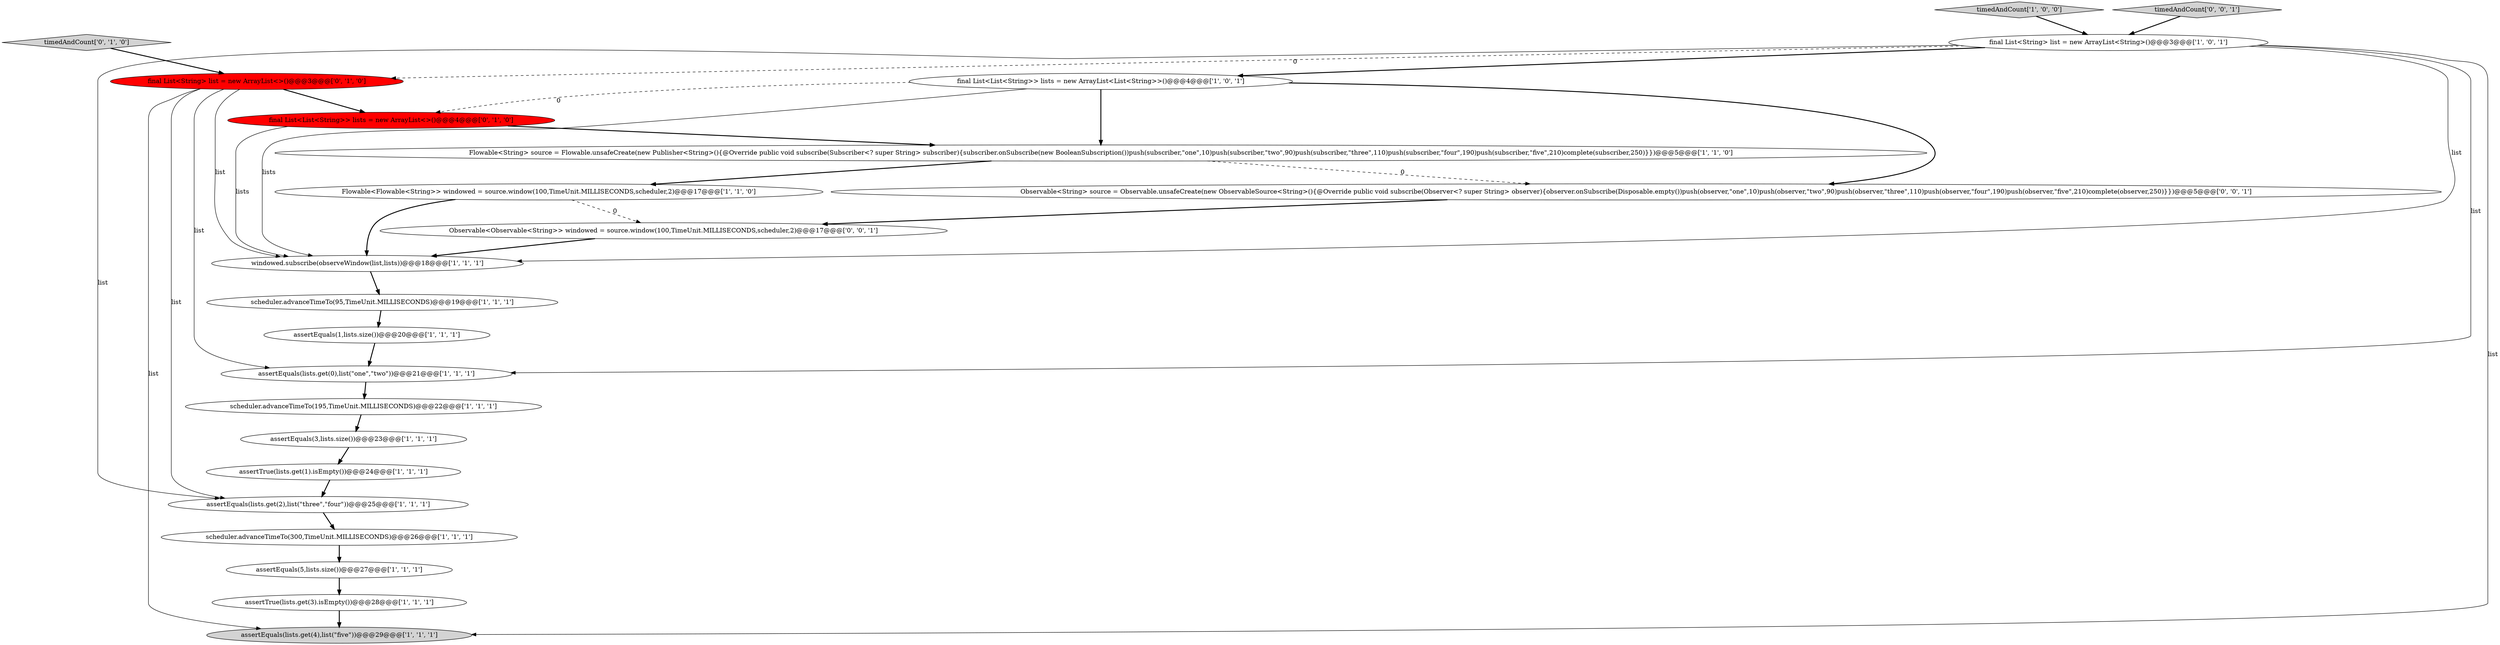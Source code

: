 digraph {
21 [style = filled, label = "Observable<Observable<String>> windowed = source.window(100,TimeUnit.MILLISECONDS,scheduler,2)@@@17@@@['0', '0', '1']", fillcolor = white, shape = ellipse image = "AAA0AAABBB3BBB"];
17 [style = filled, label = "final List<List<String>> lists = new ArrayList<>()@@@4@@@['0', '1', '0']", fillcolor = red, shape = ellipse image = "AAA1AAABBB2BBB"];
12 [style = filled, label = "timedAndCount['1', '0', '0']", fillcolor = lightgray, shape = diamond image = "AAA0AAABBB1BBB"];
9 [style = filled, label = "assertEquals(lists.get(2),list(\"three\",\"four\"))@@@25@@@['1', '1', '1']", fillcolor = white, shape = ellipse image = "AAA0AAABBB1BBB"];
8 [style = filled, label = "assertTrue(lists.get(1).isEmpty())@@@24@@@['1', '1', '1']", fillcolor = white, shape = ellipse image = "AAA0AAABBB1BBB"];
7 [style = filled, label = "assertEquals(lists.get(0),list(\"one\",\"two\"))@@@21@@@['1', '1', '1']", fillcolor = white, shape = ellipse image = "AAA0AAABBB1BBB"];
19 [style = filled, label = "final List<String> list = new ArrayList<>()@@@3@@@['0', '1', '0']", fillcolor = red, shape = ellipse image = "AAA1AAABBB2BBB"];
22 [style = filled, label = "Observable<String> source = Observable.unsafeCreate(new ObservableSource<String>(){@Override public void subscribe(Observer<? super String> observer){observer.onSubscribe(Disposable.empty())push(observer,\"one\",10)push(observer,\"two\",90)push(observer,\"three\",110)push(observer,\"four\",190)push(observer,\"five\",210)complete(observer,250)}})@@@5@@@['0', '0', '1']", fillcolor = white, shape = ellipse image = "AAA0AAABBB3BBB"];
20 [style = filled, label = "timedAndCount['0', '0', '1']", fillcolor = lightgray, shape = diamond image = "AAA0AAABBB3BBB"];
1 [style = filled, label = "assertEquals(1,lists.size())@@@20@@@['1', '1', '1']", fillcolor = white, shape = ellipse image = "AAA0AAABBB1BBB"];
0 [style = filled, label = "assertEquals(3,lists.size())@@@23@@@['1', '1', '1']", fillcolor = white, shape = ellipse image = "AAA0AAABBB1BBB"];
15 [style = filled, label = "assertEquals(lists.get(4),list(\"five\"))@@@29@@@['1', '1', '1']", fillcolor = lightgray, shape = ellipse image = "AAA0AAABBB1BBB"];
11 [style = filled, label = "scheduler.advanceTimeTo(95,TimeUnit.MILLISECONDS)@@@19@@@['1', '1', '1']", fillcolor = white, shape = ellipse image = "AAA0AAABBB1BBB"];
6 [style = filled, label = "assertEquals(5,lists.size())@@@27@@@['1', '1', '1']", fillcolor = white, shape = ellipse image = "AAA0AAABBB1BBB"];
10 [style = filled, label = "scheduler.advanceTimeTo(300,TimeUnit.MILLISECONDS)@@@26@@@['1', '1', '1']", fillcolor = white, shape = ellipse image = "AAA0AAABBB1BBB"];
5 [style = filled, label = "scheduler.advanceTimeTo(195,TimeUnit.MILLISECONDS)@@@22@@@['1', '1', '1']", fillcolor = white, shape = ellipse image = "AAA0AAABBB1BBB"];
13 [style = filled, label = "Flowable<Flowable<String>> windowed = source.window(100,TimeUnit.MILLISECONDS,scheduler,2)@@@17@@@['1', '1', '0']", fillcolor = white, shape = ellipse image = "AAA0AAABBB1BBB"];
2 [style = filled, label = "final List<String> list = new ArrayList<String>()@@@3@@@['1', '0', '1']", fillcolor = white, shape = ellipse image = "AAA0AAABBB1BBB"];
3 [style = filled, label = "final List<List<String>> lists = new ArrayList<List<String>>()@@@4@@@['1', '0', '1']", fillcolor = white, shape = ellipse image = "AAA0AAABBB1BBB"];
18 [style = filled, label = "timedAndCount['0', '1', '0']", fillcolor = lightgray, shape = diamond image = "AAA0AAABBB2BBB"];
14 [style = filled, label = "assertTrue(lists.get(3).isEmpty())@@@28@@@['1', '1', '1']", fillcolor = white, shape = ellipse image = "AAA0AAABBB1BBB"];
4 [style = filled, label = "Flowable<String> source = Flowable.unsafeCreate(new Publisher<String>(){@Override public void subscribe(Subscriber<? super String> subscriber){subscriber.onSubscribe(new BooleanSubscription())push(subscriber,\"one\",10)push(subscriber,\"two\",90)push(subscriber,\"three\",110)push(subscriber,\"four\",190)push(subscriber,\"five\",210)complete(subscriber,250)}})@@@5@@@['1', '1', '0']", fillcolor = white, shape = ellipse image = "AAA0AAABBB1BBB"];
16 [style = filled, label = "windowed.subscribe(observeWindow(list,lists))@@@18@@@['1', '1', '1']", fillcolor = white, shape = ellipse image = "AAA0AAABBB1BBB"];
2->19 [style = dashed, label="0"];
3->17 [style = dashed, label="0"];
16->11 [style = bold, label=""];
11->1 [style = bold, label=""];
2->3 [style = bold, label=""];
2->16 [style = solid, label="list"];
4->13 [style = bold, label=""];
18->19 [style = bold, label=""];
22->21 [style = bold, label=""];
2->7 [style = solid, label="list"];
2->15 [style = solid, label="list"];
19->17 [style = bold, label=""];
4->22 [style = dashed, label="0"];
9->10 [style = bold, label=""];
19->16 [style = solid, label="list"];
2->9 [style = solid, label="list"];
3->22 [style = bold, label=""];
3->4 [style = bold, label=""];
1->7 [style = bold, label=""];
13->16 [style = bold, label=""];
10->6 [style = bold, label=""];
19->9 [style = solid, label="list"];
20->2 [style = bold, label=""];
6->14 [style = bold, label=""];
3->16 [style = solid, label="lists"];
12->2 [style = bold, label=""];
7->5 [style = bold, label=""];
19->15 [style = solid, label="list"];
13->21 [style = dashed, label="0"];
5->0 [style = bold, label=""];
0->8 [style = bold, label=""];
8->9 [style = bold, label=""];
21->16 [style = bold, label=""];
19->7 [style = solid, label="list"];
17->16 [style = solid, label="lists"];
14->15 [style = bold, label=""];
17->4 [style = bold, label=""];
}
